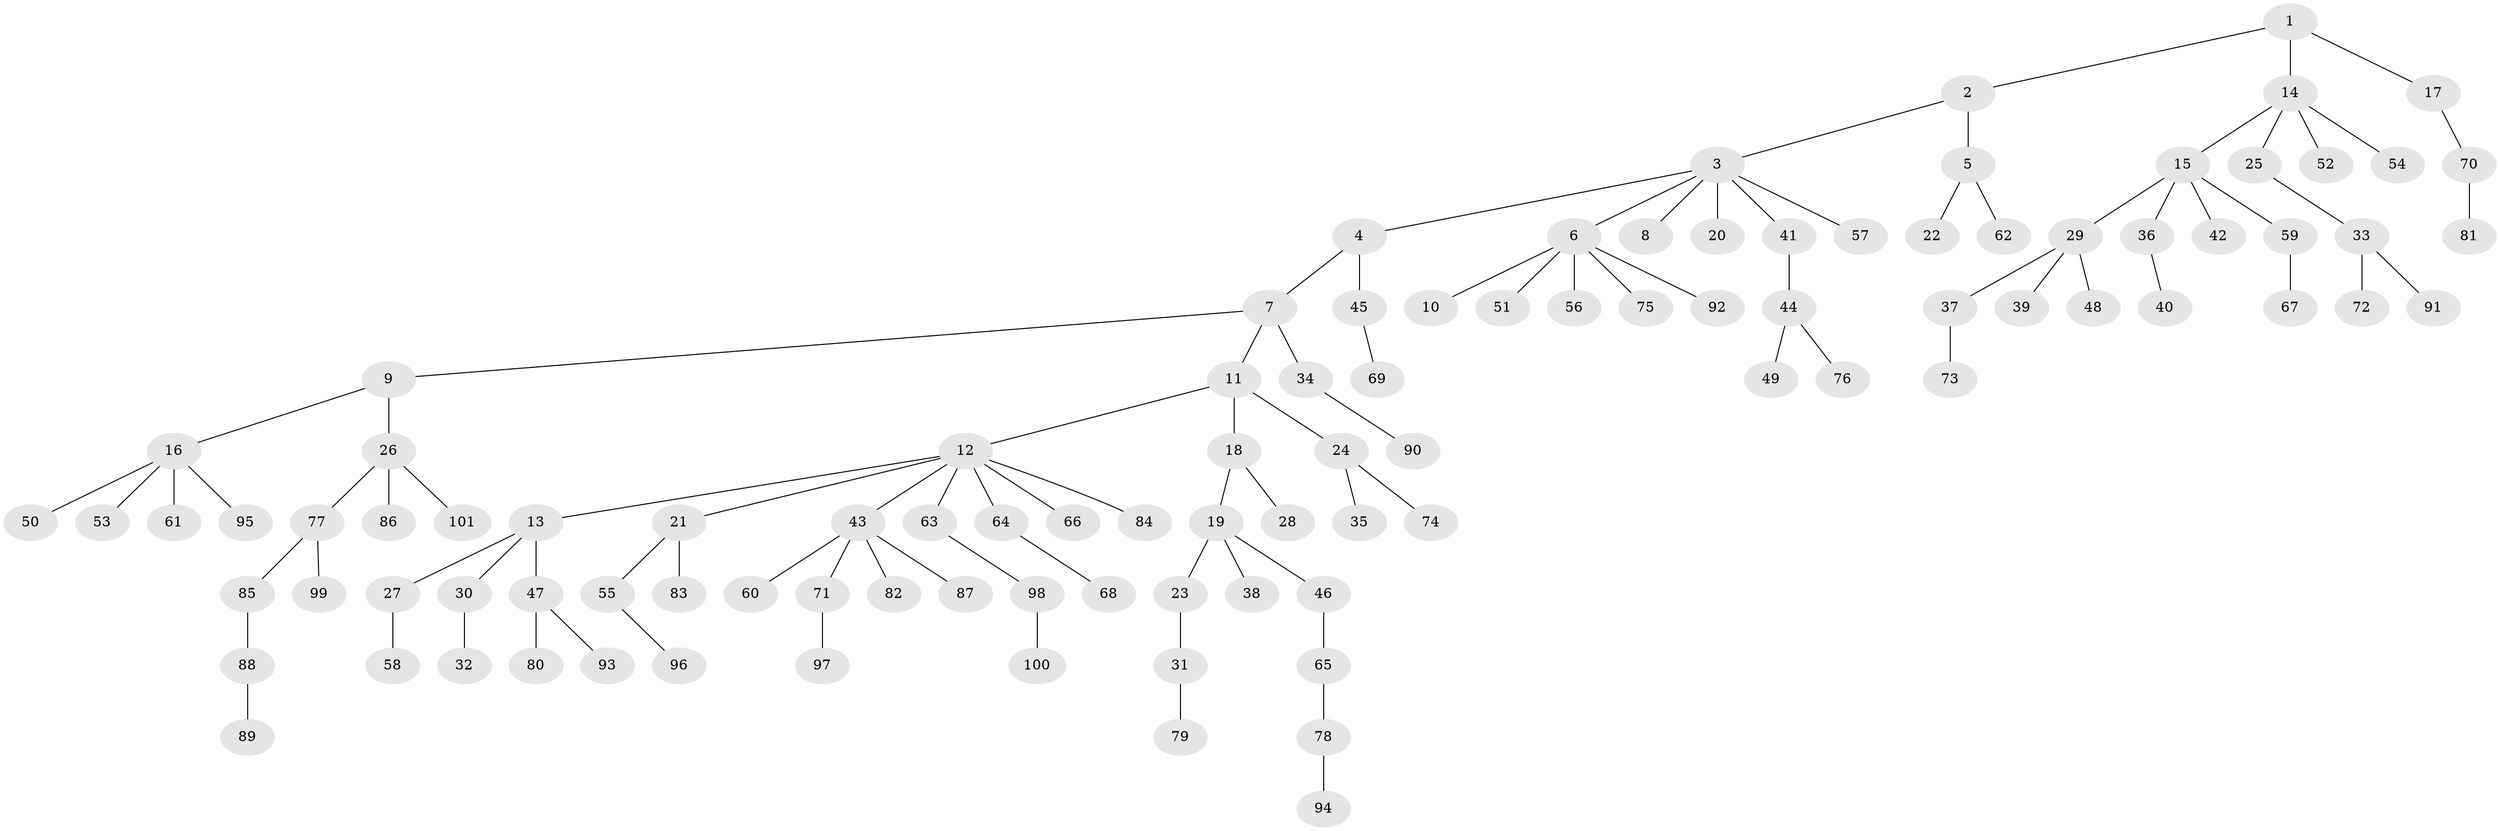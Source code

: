 // Generated by graph-tools (version 1.1) at 2025/26/03/09/25 03:26:22]
// undirected, 101 vertices, 100 edges
graph export_dot {
graph [start="1"]
  node [color=gray90,style=filled];
  1;
  2;
  3;
  4;
  5;
  6;
  7;
  8;
  9;
  10;
  11;
  12;
  13;
  14;
  15;
  16;
  17;
  18;
  19;
  20;
  21;
  22;
  23;
  24;
  25;
  26;
  27;
  28;
  29;
  30;
  31;
  32;
  33;
  34;
  35;
  36;
  37;
  38;
  39;
  40;
  41;
  42;
  43;
  44;
  45;
  46;
  47;
  48;
  49;
  50;
  51;
  52;
  53;
  54;
  55;
  56;
  57;
  58;
  59;
  60;
  61;
  62;
  63;
  64;
  65;
  66;
  67;
  68;
  69;
  70;
  71;
  72;
  73;
  74;
  75;
  76;
  77;
  78;
  79;
  80;
  81;
  82;
  83;
  84;
  85;
  86;
  87;
  88;
  89;
  90;
  91;
  92;
  93;
  94;
  95;
  96;
  97;
  98;
  99;
  100;
  101;
  1 -- 2;
  1 -- 14;
  1 -- 17;
  2 -- 3;
  2 -- 5;
  3 -- 4;
  3 -- 6;
  3 -- 8;
  3 -- 20;
  3 -- 41;
  3 -- 57;
  4 -- 7;
  4 -- 45;
  5 -- 22;
  5 -- 62;
  6 -- 10;
  6 -- 51;
  6 -- 56;
  6 -- 75;
  6 -- 92;
  7 -- 9;
  7 -- 11;
  7 -- 34;
  9 -- 16;
  9 -- 26;
  11 -- 12;
  11 -- 18;
  11 -- 24;
  12 -- 13;
  12 -- 21;
  12 -- 43;
  12 -- 63;
  12 -- 64;
  12 -- 66;
  12 -- 84;
  13 -- 27;
  13 -- 30;
  13 -- 47;
  14 -- 15;
  14 -- 25;
  14 -- 52;
  14 -- 54;
  15 -- 29;
  15 -- 36;
  15 -- 42;
  15 -- 59;
  16 -- 50;
  16 -- 53;
  16 -- 61;
  16 -- 95;
  17 -- 70;
  18 -- 19;
  18 -- 28;
  19 -- 23;
  19 -- 38;
  19 -- 46;
  21 -- 55;
  21 -- 83;
  23 -- 31;
  24 -- 35;
  24 -- 74;
  25 -- 33;
  26 -- 77;
  26 -- 86;
  26 -- 101;
  27 -- 58;
  29 -- 37;
  29 -- 39;
  29 -- 48;
  30 -- 32;
  31 -- 79;
  33 -- 72;
  33 -- 91;
  34 -- 90;
  36 -- 40;
  37 -- 73;
  41 -- 44;
  43 -- 60;
  43 -- 71;
  43 -- 82;
  43 -- 87;
  44 -- 49;
  44 -- 76;
  45 -- 69;
  46 -- 65;
  47 -- 80;
  47 -- 93;
  55 -- 96;
  59 -- 67;
  63 -- 98;
  64 -- 68;
  65 -- 78;
  70 -- 81;
  71 -- 97;
  77 -- 85;
  77 -- 99;
  78 -- 94;
  85 -- 88;
  88 -- 89;
  98 -- 100;
}
